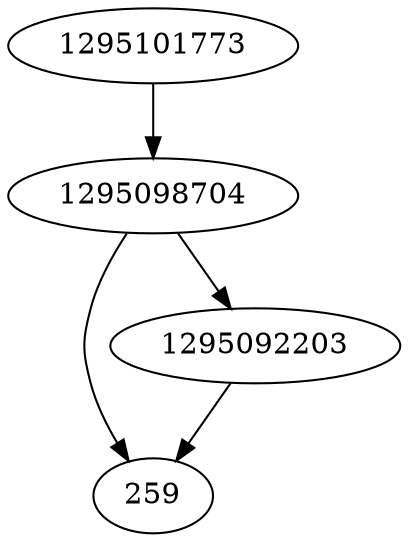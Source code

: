 strict digraph  {
1295098704;
259;
1295101773;
1295092203;
1295098704 -> 1295092203;
1295098704 -> 259;
1295101773 -> 1295098704;
1295092203 -> 259;
}
